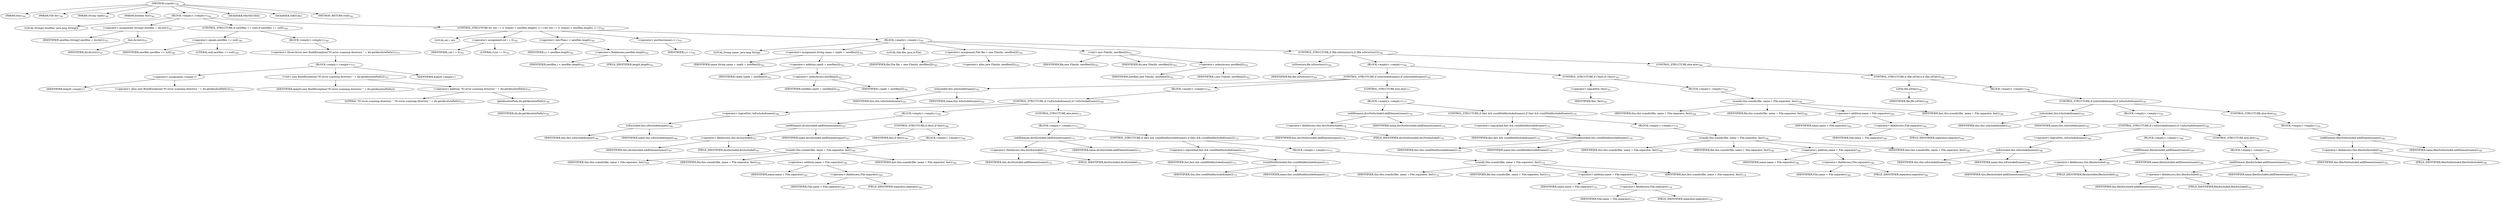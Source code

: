 digraph "scandir" {  
"1566" [label = <(METHOD,scandir)<SUB>746</SUB>> ]
"41" [label = <(PARAM,this)<SUB>746</SUB>> ]
"1567" [label = <(PARAM,File dir)<SUB>746</SUB>> ]
"1568" [label = <(PARAM,String vpath)<SUB>746</SUB>> ]
"1569" [label = <(PARAM,boolean fast)<SUB>746</SUB>> ]
"1570" [label = <(BLOCK,&lt;empty&gt;,&lt;empty&gt;)<SUB>746</SUB>> ]
"1571" [label = <(LOCAL,String[] newfiles: java.lang.String[])> ]
"1572" [label = <(&lt;operator&gt;.assignment,String[] newfiles = dir.list())<SUB>747</SUB>> ]
"1573" [label = <(IDENTIFIER,newfiles,String[] newfiles = dir.list())<SUB>747</SUB>> ]
"1574" [label = <(list,dir.list())<SUB>747</SUB>> ]
"1575" [label = <(IDENTIFIER,dir,dir.list())<SUB>747</SUB>> ]
"1576" [label = <(CONTROL_STRUCTURE,if (newfiles == null),if (newfiles == null))<SUB>749</SUB>> ]
"1577" [label = <(&lt;operator&gt;.equals,newfiles == null)<SUB>749</SUB>> ]
"1578" [label = <(IDENTIFIER,newfiles,newfiles == null)<SUB>749</SUB>> ]
"1579" [label = <(LITERAL,null,newfiles == null)<SUB>749</SUB>> ]
"1580" [label = <(BLOCK,&lt;empty&gt;,&lt;empty&gt;)<SUB>749</SUB>> ]
"1581" [label = <(&lt;operator&gt;.throw,throw new BuildException(&quot;IO error scanning directory &quot; + dir.getAbsolutePath());)<SUB>757</SUB>> ]
"1582" [label = <(BLOCK,&lt;empty&gt;,&lt;empty&gt;)<SUB>757</SUB>> ]
"1583" [label = <(&lt;operator&gt;.assignment,&lt;empty&gt;)> ]
"1584" [label = <(IDENTIFIER,$obj20,&lt;empty&gt;)> ]
"1585" [label = <(&lt;operator&gt;.alloc,new BuildException(&quot;IO error scanning directory &quot; + dir.getAbsolutePath()))<SUB>757</SUB>> ]
"1586" [label = <(&lt;init&gt;,new BuildException(&quot;IO error scanning directory &quot; + dir.getAbsolutePath()))<SUB>757</SUB>> ]
"1587" [label = <(IDENTIFIER,$obj20,new BuildException(&quot;IO error scanning directory &quot; + dir.getAbsolutePath()))> ]
"1588" [label = <(&lt;operator&gt;.addition,&quot;IO error scanning directory &quot; + dir.getAbsolutePath())<SUB>757</SUB>> ]
"1589" [label = <(LITERAL,&quot;IO error scanning directory &quot;,&quot;IO error scanning directory &quot; + dir.getAbsolutePath())<SUB>757</SUB>> ]
"1590" [label = <(getAbsolutePath,dir.getAbsolutePath())<SUB>758</SUB>> ]
"1591" [label = <(IDENTIFIER,dir,dir.getAbsolutePath())<SUB>758</SUB>> ]
"1592" [label = <(IDENTIFIER,$obj20,&lt;empty&gt;)> ]
"1593" [label = <(CONTROL_STRUCTURE,for (int i = 0; Some(i &lt; newfiles.length); i++),for (int i = 0; Some(i &lt; newfiles.length); i++))<SUB>761</SUB>> ]
"1594" [label = <(LOCAL,int i: int)> ]
"1595" [label = <(&lt;operator&gt;.assignment,int i = 0)<SUB>761</SUB>> ]
"1596" [label = <(IDENTIFIER,i,int i = 0)<SUB>761</SUB>> ]
"1597" [label = <(LITERAL,0,int i = 0)<SUB>761</SUB>> ]
"1598" [label = <(&lt;operator&gt;.lessThan,i &lt; newfiles.length)<SUB>761</SUB>> ]
"1599" [label = <(IDENTIFIER,i,i &lt; newfiles.length)<SUB>761</SUB>> ]
"1600" [label = <(&lt;operator&gt;.fieldAccess,newfiles.length)<SUB>761</SUB>> ]
"1601" [label = <(IDENTIFIER,newfiles,i &lt; newfiles.length)<SUB>761</SUB>> ]
"1602" [label = <(FIELD_IDENTIFIER,length,length)<SUB>761</SUB>> ]
"1603" [label = <(&lt;operator&gt;.postIncrement,i++)<SUB>761</SUB>> ]
"1604" [label = <(IDENTIFIER,i,i++)<SUB>761</SUB>> ]
"1605" [label = <(BLOCK,&lt;empty&gt;,&lt;empty&gt;)<SUB>761</SUB>> ]
"1606" [label = <(LOCAL,String name: java.lang.String)> ]
"1607" [label = <(&lt;operator&gt;.assignment,String name = vpath + newfiles[i])<SUB>762</SUB>> ]
"1608" [label = <(IDENTIFIER,name,String name = vpath + newfiles[i])<SUB>762</SUB>> ]
"1609" [label = <(&lt;operator&gt;.addition,vpath + newfiles[i])<SUB>762</SUB>> ]
"1610" [label = <(IDENTIFIER,vpath,vpath + newfiles[i])<SUB>762</SUB>> ]
"1611" [label = <(&lt;operator&gt;.indexAccess,newfiles[i])<SUB>762</SUB>> ]
"1612" [label = <(IDENTIFIER,newfiles,vpath + newfiles[i])<SUB>762</SUB>> ]
"1613" [label = <(IDENTIFIER,i,vpath + newfiles[i])<SUB>762</SUB>> ]
"39" [label = <(LOCAL,File file: java.io.File)> ]
"1614" [label = <(&lt;operator&gt;.assignment,File file = new File(dir, newfiles[i]))<SUB>763</SUB>> ]
"1615" [label = <(IDENTIFIER,file,File file = new File(dir, newfiles[i]))<SUB>763</SUB>> ]
"1616" [label = <(&lt;operator&gt;.alloc,new File(dir, newfiles[i]))<SUB>763</SUB>> ]
"1617" [label = <(&lt;init&gt;,new File(dir, newfiles[i]))<SUB>763</SUB>> ]
"38" [label = <(IDENTIFIER,file,new File(dir, newfiles[i]))<SUB>763</SUB>> ]
"1618" [label = <(IDENTIFIER,dir,new File(dir, newfiles[i]))<SUB>763</SUB>> ]
"1619" [label = <(&lt;operator&gt;.indexAccess,newfiles[i])<SUB>763</SUB>> ]
"1620" [label = <(IDENTIFIER,newfiles,new File(dir, newfiles[i]))<SUB>763</SUB>> ]
"1621" [label = <(IDENTIFIER,i,new File(dir, newfiles[i]))<SUB>763</SUB>> ]
"1622" [label = <(CONTROL_STRUCTURE,if (file.isDirectory()),if (file.isDirectory()))<SUB>764</SUB>> ]
"1623" [label = <(isDirectory,file.isDirectory())<SUB>764</SUB>> ]
"1624" [label = <(IDENTIFIER,file,file.isDirectory())<SUB>764</SUB>> ]
"1625" [label = <(BLOCK,&lt;empty&gt;,&lt;empty&gt;)<SUB>764</SUB>> ]
"1626" [label = <(CONTROL_STRUCTURE,if (isIncluded(name)),if (isIncluded(name)))<SUB>765</SUB>> ]
"1627" [label = <(isIncluded,this.isIncluded(name))<SUB>765</SUB>> ]
"40" [label = <(IDENTIFIER,this,this.isIncluded(name))<SUB>765</SUB>> ]
"1628" [label = <(IDENTIFIER,name,this.isIncluded(name))<SUB>765</SUB>> ]
"1629" [label = <(BLOCK,&lt;empty&gt;,&lt;empty&gt;)<SUB>765</SUB>> ]
"1630" [label = <(CONTROL_STRUCTURE,if (!isExcluded(name)),if (!isExcluded(name)))<SUB>766</SUB>> ]
"1631" [label = <(&lt;operator&gt;.logicalNot,!isExcluded(name))<SUB>766</SUB>> ]
"1632" [label = <(isExcluded,this.isExcluded(name))<SUB>766</SUB>> ]
"42" [label = <(IDENTIFIER,this,this.isExcluded(name))<SUB>766</SUB>> ]
"1633" [label = <(IDENTIFIER,name,this.isExcluded(name))<SUB>766</SUB>> ]
"1634" [label = <(BLOCK,&lt;empty&gt;,&lt;empty&gt;)<SUB>766</SUB>> ]
"1635" [label = <(addElement,dirsIncluded.addElement(name))<SUB>767</SUB>> ]
"1636" [label = <(&lt;operator&gt;.fieldAccess,this.dirsIncluded)<SUB>767</SUB>> ]
"1637" [label = <(IDENTIFIER,this,dirsIncluded.addElement(name))<SUB>767</SUB>> ]
"1638" [label = <(FIELD_IDENTIFIER,dirsIncluded,dirsIncluded)<SUB>767</SUB>> ]
"1639" [label = <(IDENTIFIER,name,dirsIncluded.addElement(name))<SUB>767</SUB>> ]
"1640" [label = <(CONTROL_STRUCTURE,if (fast),if (fast))<SUB>768</SUB>> ]
"1641" [label = <(IDENTIFIER,fast,if (fast))<SUB>768</SUB>> ]
"1642" [label = <(BLOCK,&lt;empty&gt;,&lt;empty&gt;)<SUB>768</SUB>> ]
"1643" [label = <(scandir,this.scandir(file, name + File.separator, fast))<SUB>769</SUB>> ]
"43" [label = <(IDENTIFIER,this,this.scandir(file, name + File.separator, fast))<SUB>769</SUB>> ]
"1644" [label = <(IDENTIFIER,file,this.scandir(file, name + File.separator, fast))<SUB>769</SUB>> ]
"1645" [label = <(&lt;operator&gt;.addition,name + File.separator)<SUB>769</SUB>> ]
"1646" [label = <(IDENTIFIER,name,name + File.separator)<SUB>769</SUB>> ]
"1647" [label = <(&lt;operator&gt;.fieldAccess,File.separator)<SUB>769</SUB>> ]
"1648" [label = <(IDENTIFIER,File,name + File.separator)<SUB>769</SUB>> ]
"1649" [label = <(FIELD_IDENTIFIER,separator,separator)<SUB>769</SUB>> ]
"1650" [label = <(IDENTIFIER,fast,this.scandir(file, name + File.separator, fast))<SUB>769</SUB>> ]
"1651" [label = <(CONTROL_STRUCTURE,else,else)<SUB>771</SUB>> ]
"1652" [label = <(BLOCK,&lt;empty&gt;,&lt;empty&gt;)<SUB>771</SUB>> ]
"1653" [label = <(addElement,dirsExcluded.addElement(name))<SUB>772</SUB>> ]
"1654" [label = <(&lt;operator&gt;.fieldAccess,this.dirsExcluded)<SUB>772</SUB>> ]
"1655" [label = <(IDENTIFIER,this,dirsExcluded.addElement(name))<SUB>772</SUB>> ]
"1656" [label = <(FIELD_IDENTIFIER,dirsExcluded,dirsExcluded)<SUB>772</SUB>> ]
"1657" [label = <(IDENTIFIER,name,dirsExcluded.addElement(name))<SUB>772</SUB>> ]
"1658" [label = <(CONTROL_STRUCTURE,if (fast &amp;&amp; couldHoldIncluded(name)),if (fast &amp;&amp; couldHoldIncluded(name)))<SUB>773</SUB>> ]
"1659" [label = <(&lt;operator&gt;.logicalAnd,fast &amp;&amp; couldHoldIncluded(name))<SUB>773</SUB>> ]
"1660" [label = <(IDENTIFIER,fast,fast &amp;&amp; couldHoldIncluded(name))<SUB>773</SUB>> ]
"1661" [label = <(couldHoldIncluded,this.couldHoldIncluded(name))<SUB>773</SUB>> ]
"44" [label = <(IDENTIFIER,this,this.couldHoldIncluded(name))<SUB>773</SUB>> ]
"1662" [label = <(IDENTIFIER,name,this.couldHoldIncluded(name))<SUB>773</SUB>> ]
"1663" [label = <(BLOCK,&lt;empty&gt;,&lt;empty&gt;)<SUB>773</SUB>> ]
"1664" [label = <(scandir,this.scandir(file, name + File.separator, fast))<SUB>774</SUB>> ]
"45" [label = <(IDENTIFIER,this,this.scandir(file, name + File.separator, fast))<SUB>774</SUB>> ]
"1665" [label = <(IDENTIFIER,file,this.scandir(file, name + File.separator, fast))<SUB>774</SUB>> ]
"1666" [label = <(&lt;operator&gt;.addition,name + File.separator)<SUB>774</SUB>> ]
"1667" [label = <(IDENTIFIER,name,name + File.separator)<SUB>774</SUB>> ]
"1668" [label = <(&lt;operator&gt;.fieldAccess,File.separator)<SUB>774</SUB>> ]
"1669" [label = <(IDENTIFIER,File,name + File.separator)<SUB>774</SUB>> ]
"1670" [label = <(FIELD_IDENTIFIER,separator,separator)<SUB>774</SUB>> ]
"1671" [label = <(IDENTIFIER,fast,this.scandir(file, name + File.separator, fast))<SUB>774</SUB>> ]
"1672" [label = <(CONTROL_STRUCTURE,else,else)<SUB>777</SUB>> ]
"1673" [label = <(BLOCK,&lt;empty&gt;,&lt;empty&gt;)<SUB>777</SUB>> ]
"1674" [label = <(addElement,dirsNotIncluded.addElement(name))<SUB>778</SUB>> ]
"1675" [label = <(&lt;operator&gt;.fieldAccess,this.dirsNotIncluded)<SUB>778</SUB>> ]
"1676" [label = <(IDENTIFIER,this,dirsNotIncluded.addElement(name))<SUB>778</SUB>> ]
"1677" [label = <(FIELD_IDENTIFIER,dirsNotIncluded,dirsNotIncluded)<SUB>778</SUB>> ]
"1678" [label = <(IDENTIFIER,name,dirsNotIncluded.addElement(name))<SUB>778</SUB>> ]
"1679" [label = <(CONTROL_STRUCTURE,if (fast &amp;&amp; couldHoldIncluded(name)),if (fast &amp;&amp; couldHoldIncluded(name)))<SUB>779</SUB>> ]
"1680" [label = <(&lt;operator&gt;.logicalAnd,fast &amp;&amp; couldHoldIncluded(name))<SUB>779</SUB>> ]
"1681" [label = <(IDENTIFIER,fast,fast &amp;&amp; couldHoldIncluded(name))<SUB>779</SUB>> ]
"1682" [label = <(couldHoldIncluded,this.couldHoldIncluded(name))<SUB>779</SUB>> ]
"46" [label = <(IDENTIFIER,this,this.couldHoldIncluded(name))<SUB>779</SUB>> ]
"1683" [label = <(IDENTIFIER,name,this.couldHoldIncluded(name))<SUB>779</SUB>> ]
"1684" [label = <(BLOCK,&lt;empty&gt;,&lt;empty&gt;)<SUB>779</SUB>> ]
"1685" [label = <(scandir,this.scandir(file, name + File.separator, fast))<SUB>780</SUB>> ]
"47" [label = <(IDENTIFIER,this,this.scandir(file, name + File.separator, fast))<SUB>780</SUB>> ]
"1686" [label = <(IDENTIFIER,file,this.scandir(file, name + File.separator, fast))<SUB>780</SUB>> ]
"1687" [label = <(&lt;operator&gt;.addition,name + File.separator)<SUB>780</SUB>> ]
"1688" [label = <(IDENTIFIER,name,name + File.separator)<SUB>780</SUB>> ]
"1689" [label = <(&lt;operator&gt;.fieldAccess,File.separator)<SUB>780</SUB>> ]
"1690" [label = <(IDENTIFIER,File,name + File.separator)<SUB>780</SUB>> ]
"1691" [label = <(FIELD_IDENTIFIER,separator,separator)<SUB>780</SUB>> ]
"1692" [label = <(IDENTIFIER,fast,this.scandir(file, name + File.separator, fast))<SUB>780</SUB>> ]
"1693" [label = <(CONTROL_STRUCTURE,if (!fast),if (!fast))<SUB>783</SUB>> ]
"1694" [label = <(&lt;operator&gt;.logicalNot,!fast)<SUB>783</SUB>> ]
"1695" [label = <(IDENTIFIER,fast,!fast)<SUB>783</SUB>> ]
"1696" [label = <(BLOCK,&lt;empty&gt;,&lt;empty&gt;)<SUB>783</SUB>> ]
"1697" [label = <(scandir,this.scandir(file, name + File.separator, fast))<SUB>784</SUB>> ]
"48" [label = <(IDENTIFIER,this,this.scandir(file, name + File.separator, fast))<SUB>784</SUB>> ]
"1698" [label = <(IDENTIFIER,file,this.scandir(file, name + File.separator, fast))<SUB>784</SUB>> ]
"1699" [label = <(&lt;operator&gt;.addition,name + File.separator)<SUB>784</SUB>> ]
"1700" [label = <(IDENTIFIER,name,name + File.separator)<SUB>784</SUB>> ]
"1701" [label = <(&lt;operator&gt;.fieldAccess,File.separator)<SUB>784</SUB>> ]
"1702" [label = <(IDENTIFIER,File,name + File.separator)<SUB>784</SUB>> ]
"1703" [label = <(FIELD_IDENTIFIER,separator,separator)<SUB>784</SUB>> ]
"1704" [label = <(IDENTIFIER,fast,this.scandir(file, name + File.separator, fast))<SUB>784</SUB>> ]
"1705" [label = <(CONTROL_STRUCTURE,else,else)<SUB>786</SUB>> ]
"1706" [label = <(CONTROL_STRUCTURE,if (file.isFile()),if (file.isFile()))<SUB>786</SUB>> ]
"1707" [label = <(isFile,file.isFile())<SUB>786</SUB>> ]
"1708" [label = <(IDENTIFIER,file,file.isFile())<SUB>786</SUB>> ]
"1709" [label = <(BLOCK,&lt;empty&gt;,&lt;empty&gt;)<SUB>786</SUB>> ]
"1710" [label = <(CONTROL_STRUCTURE,if (isIncluded(name)),if (isIncluded(name)))<SUB>787</SUB>> ]
"1711" [label = <(isIncluded,this.isIncluded(name))<SUB>787</SUB>> ]
"49" [label = <(IDENTIFIER,this,this.isIncluded(name))<SUB>787</SUB>> ]
"1712" [label = <(IDENTIFIER,name,this.isIncluded(name))<SUB>787</SUB>> ]
"1713" [label = <(BLOCK,&lt;empty&gt;,&lt;empty&gt;)<SUB>787</SUB>> ]
"1714" [label = <(CONTROL_STRUCTURE,if (!isExcluded(name)),if (!isExcluded(name)))<SUB>788</SUB>> ]
"1715" [label = <(&lt;operator&gt;.logicalNot,!isExcluded(name))<SUB>788</SUB>> ]
"1716" [label = <(isExcluded,this.isExcluded(name))<SUB>788</SUB>> ]
"50" [label = <(IDENTIFIER,this,this.isExcluded(name))<SUB>788</SUB>> ]
"1717" [label = <(IDENTIFIER,name,this.isExcluded(name))<SUB>788</SUB>> ]
"1718" [label = <(BLOCK,&lt;empty&gt;,&lt;empty&gt;)<SUB>788</SUB>> ]
"1719" [label = <(addElement,filesIncluded.addElement(name))<SUB>789</SUB>> ]
"1720" [label = <(&lt;operator&gt;.fieldAccess,this.filesIncluded)<SUB>789</SUB>> ]
"1721" [label = <(IDENTIFIER,this,filesIncluded.addElement(name))<SUB>789</SUB>> ]
"1722" [label = <(FIELD_IDENTIFIER,filesIncluded,filesIncluded)<SUB>789</SUB>> ]
"1723" [label = <(IDENTIFIER,name,filesIncluded.addElement(name))<SUB>789</SUB>> ]
"1724" [label = <(CONTROL_STRUCTURE,else,else)<SUB>790</SUB>> ]
"1725" [label = <(BLOCK,&lt;empty&gt;,&lt;empty&gt;)<SUB>790</SUB>> ]
"1726" [label = <(addElement,filesExcluded.addElement(name))<SUB>791</SUB>> ]
"1727" [label = <(&lt;operator&gt;.fieldAccess,this.filesExcluded)<SUB>791</SUB>> ]
"1728" [label = <(IDENTIFIER,this,filesExcluded.addElement(name))<SUB>791</SUB>> ]
"1729" [label = <(FIELD_IDENTIFIER,filesExcluded,filesExcluded)<SUB>791</SUB>> ]
"1730" [label = <(IDENTIFIER,name,filesExcluded.addElement(name))<SUB>791</SUB>> ]
"1731" [label = <(CONTROL_STRUCTURE,else,else)<SUB>793</SUB>> ]
"1732" [label = <(BLOCK,&lt;empty&gt;,&lt;empty&gt;)<SUB>793</SUB>> ]
"1733" [label = <(addElement,filesNotIncluded.addElement(name))<SUB>794</SUB>> ]
"1734" [label = <(&lt;operator&gt;.fieldAccess,this.filesNotIncluded)<SUB>794</SUB>> ]
"1735" [label = <(IDENTIFIER,this,filesNotIncluded.addElement(name))<SUB>794</SUB>> ]
"1736" [label = <(FIELD_IDENTIFIER,filesNotIncluded,filesNotIncluded)<SUB>794</SUB>> ]
"1737" [label = <(IDENTIFIER,name,filesNotIncluded.addElement(name))<SUB>794</SUB>> ]
"1738" [label = <(MODIFIER,PROTECTED)> ]
"1739" [label = <(MODIFIER,VIRTUAL)> ]
"1740" [label = <(METHOD_RETURN,void)<SUB>746</SUB>> ]
  "1566" -> "41" 
  "1566" -> "1567" 
  "1566" -> "1568" 
  "1566" -> "1569" 
  "1566" -> "1570" 
  "1566" -> "1738" 
  "1566" -> "1739" 
  "1566" -> "1740" 
  "1570" -> "1571" 
  "1570" -> "1572" 
  "1570" -> "1576" 
  "1570" -> "1593" 
  "1572" -> "1573" 
  "1572" -> "1574" 
  "1574" -> "1575" 
  "1576" -> "1577" 
  "1576" -> "1580" 
  "1577" -> "1578" 
  "1577" -> "1579" 
  "1580" -> "1581" 
  "1581" -> "1582" 
  "1582" -> "1583" 
  "1582" -> "1586" 
  "1582" -> "1592" 
  "1583" -> "1584" 
  "1583" -> "1585" 
  "1586" -> "1587" 
  "1586" -> "1588" 
  "1588" -> "1589" 
  "1588" -> "1590" 
  "1590" -> "1591" 
  "1593" -> "1594" 
  "1593" -> "1595" 
  "1593" -> "1598" 
  "1593" -> "1603" 
  "1593" -> "1605" 
  "1595" -> "1596" 
  "1595" -> "1597" 
  "1598" -> "1599" 
  "1598" -> "1600" 
  "1600" -> "1601" 
  "1600" -> "1602" 
  "1603" -> "1604" 
  "1605" -> "1606" 
  "1605" -> "1607" 
  "1605" -> "39" 
  "1605" -> "1614" 
  "1605" -> "1617" 
  "1605" -> "1622" 
  "1607" -> "1608" 
  "1607" -> "1609" 
  "1609" -> "1610" 
  "1609" -> "1611" 
  "1611" -> "1612" 
  "1611" -> "1613" 
  "1614" -> "1615" 
  "1614" -> "1616" 
  "1617" -> "38" 
  "1617" -> "1618" 
  "1617" -> "1619" 
  "1619" -> "1620" 
  "1619" -> "1621" 
  "1622" -> "1623" 
  "1622" -> "1625" 
  "1622" -> "1705" 
  "1623" -> "1624" 
  "1625" -> "1626" 
  "1625" -> "1693" 
  "1626" -> "1627" 
  "1626" -> "1629" 
  "1626" -> "1672" 
  "1627" -> "40" 
  "1627" -> "1628" 
  "1629" -> "1630" 
  "1630" -> "1631" 
  "1630" -> "1634" 
  "1630" -> "1651" 
  "1631" -> "1632" 
  "1632" -> "42" 
  "1632" -> "1633" 
  "1634" -> "1635" 
  "1634" -> "1640" 
  "1635" -> "1636" 
  "1635" -> "1639" 
  "1636" -> "1637" 
  "1636" -> "1638" 
  "1640" -> "1641" 
  "1640" -> "1642" 
  "1642" -> "1643" 
  "1643" -> "43" 
  "1643" -> "1644" 
  "1643" -> "1645" 
  "1643" -> "1650" 
  "1645" -> "1646" 
  "1645" -> "1647" 
  "1647" -> "1648" 
  "1647" -> "1649" 
  "1651" -> "1652" 
  "1652" -> "1653" 
  "1652" -> "1658" 
  "1653" -> "1654" 
  "1653" -> "1657" 
  "1654" -> "1655" 
  "1654" -> "1656" 
  "1658" -> "1659" 
  "1658" -> "1663" 
  "1659" -> "1660" 
  "1659" -> "1661" 
  "1661" -> "44" 
  "1661" -> "1662" 
  "1663" -> "1664" 
  "1664" -> "45" 
  "1664" -> "1665" 
  "1664" -> "1666" 
  "1664" -> "1671" 
  "1666" -> "1667" 
  "1666" -> "1668" 
  "1668" -> "1669" 
  "1668" -> "1670" 
  "1672" -> "1673" 
  "1673" -> "1674" 
  "1673" -> "1679" 
  "1674" -> "1675" 
  "1674" -> "1678" 
  "1675" -> "1676" 
  "1675" -> "1677" 
  "1679" -> "1680" 
  "1679" -> "1684" 
  "1680" -> "1681" 
  "1680" -> "1682" 
  "1682" -> "46" 
  "1682" -> "1683" 
  "1684" -> "1685" 
  "1685" -> "47" 
  "1685" -> "1686" 
  "1685" -> "1687" 
  "1685" -> "1692" 
  "1687" -> "1688" 
  "1687" -> "1689" 
  "1689" -> "1690" 
  "1689" -> "1691" 
  "1693" -> "1694" 
  "1693" -> "1696" 
  "1694" -> "1695" 
  "1696" -> "1697" 
  "1697" -> "48" 
  "1697" -> "1698" 
  "1697" -> "1699" 
  "1697" -> "1704" 
  "1699" -> "1700" 
  "1699" -> "1701" 
  "1701" -> "1702" 
  "1701" -> "1703" 
  "1705" -> "1706" 
  "1706" -> "1707" 
  "1706" -> "1709" 
  "1707" -> "1708" 
  "1709" -> "1710" 
  "1710" -> "1711" 
  "1710" -> "1713" 
  "1710" -> "1731" 
  "1711" -> "49" 
  "1711" -> "1712" 
  "1713" -> "1714" 
  "1714" -> "1715" 
  "1714" -> "1718" 
  "1714" -> "1724" 
  "1715" -> "1716" 
  "1716" -> "50" 
  "1716" -> "1717" 
  "1718" -> "1719" 
  "1719" -> "1720" 
  "1719" -> "1723" 
  "1720" -> "1721" 
  "1720" -> "1722" 
  "1724" -> "1725" 
  "1725" -> "1726" 
  "1726" -> "1727" 
  "1726" -> "1730" 
  "1727" -> "1728" 
  "1727" -> "1729" 
  "1731" -> "1732" 
  "1732" -> "1733" 
  "1733" -> "1734" 
  "1733" -> "1737" 
  "1734" -> "1735" 
  "1734" -> "1736" 
}
